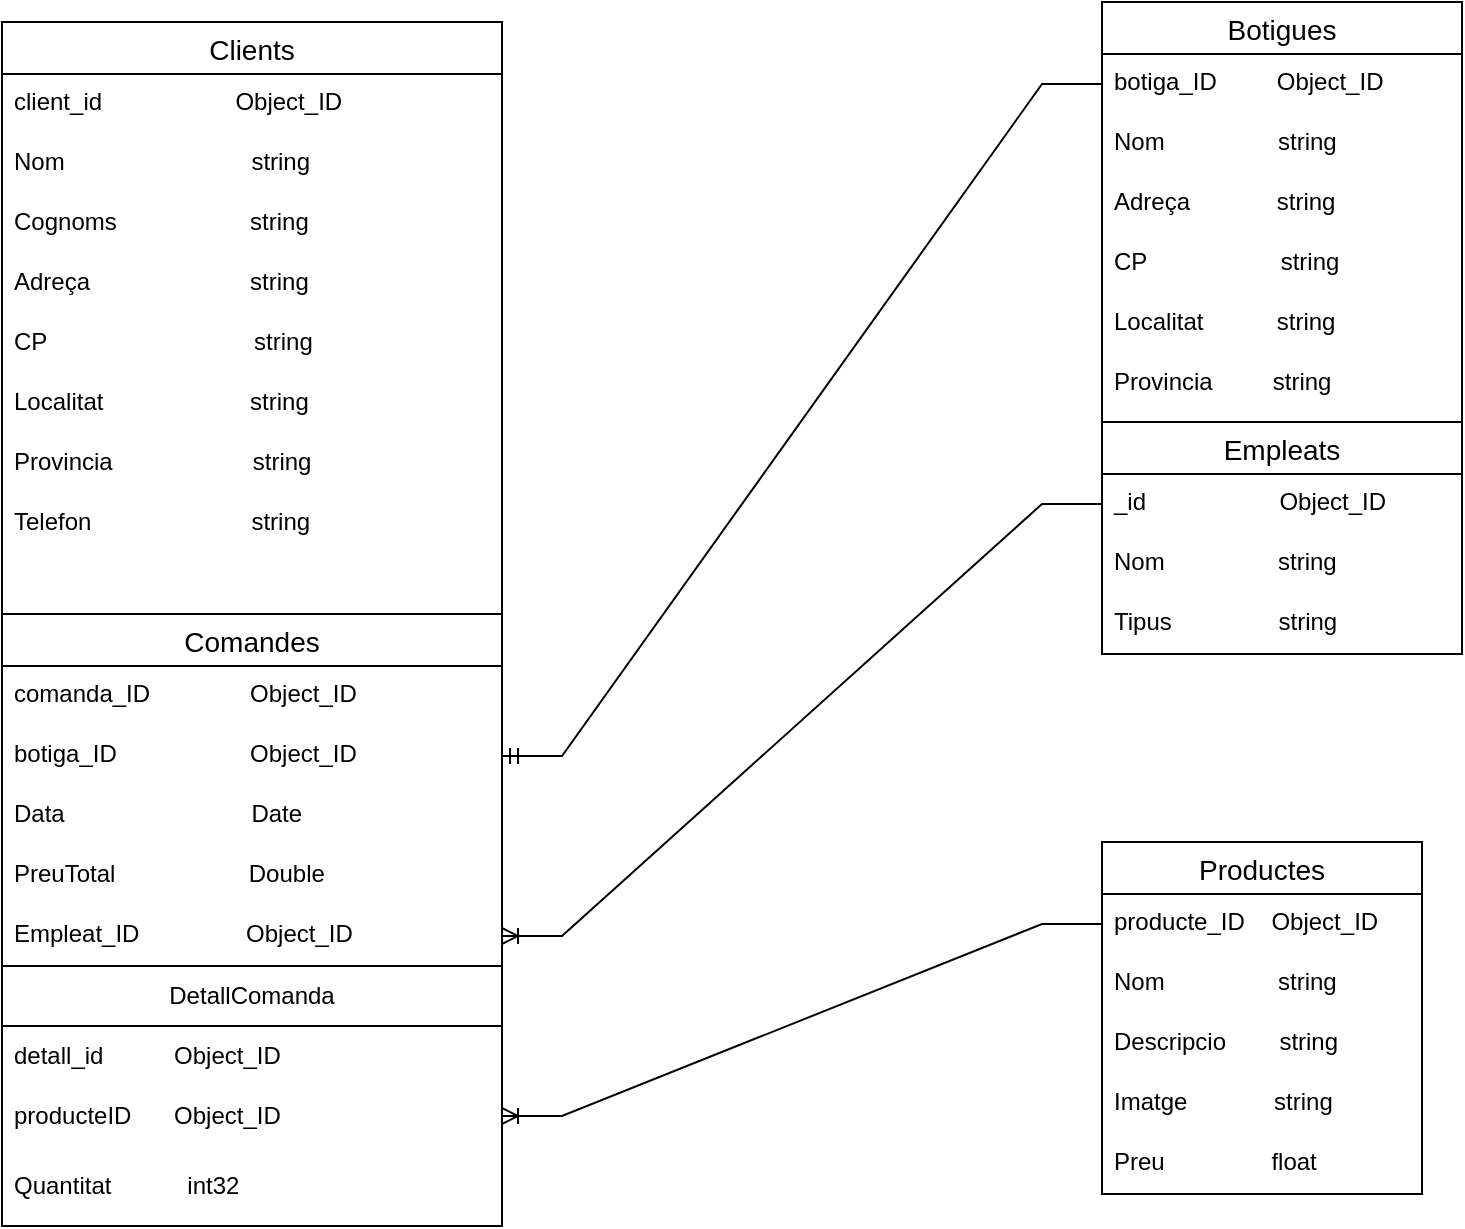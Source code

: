 <mxfile version="20.5.3" type="device"><diagram id="9aDehCo5hdhTySjYsrxN" name="Página-1"><mxGraphModel dx="1422" dy="882" grid="1" gridSize="10" guides="1" tooltips="1" connect="1" arrows="1" fold="1" page="1" pageScale="1" pageWidth="1169" pageHeight="827" math="0" shadow="0"><root><mxCell id="0"/><mxCell id="1" parent="0"/><mxCell id="5XBWz95MrWO_16-Lm51A-1" value="Clients" style="swimlane;fontStyle=0;childLayout=stackLayout;horizontal=1;startSize=26;horizontalStack=0;resizeParent=1;resizeParentMax=0;resizeLast=0;collapsible=1;marginBottom=0;align=center;fontSize=14;" parent="1" vertex="1"><mxGeometry x="90" y="110" width="250" height="602" as="geometry"/></mxCell><mxCell id="5XBWz95MrWO_16-Lm51A-2" value="client_id                    Object_ID" style="text;strokeColor=none;fillColor=none;spacingLeft=4;spacingRight=4;overflow=hidden;rotatable=0;points=[[0,0.5],[1,0.5]];portConstraint=eastwest;fontSize=12;" parent="5XBWz95MrWO_16-Lm51A-1" vertex="1"><mxGeometry y="26" width="250" height="30" as="geometry"/></mxCell><mxCell id="5XBWz95MrWO_16-Lm51A-3" value="Nom                            string" style="text;strokeColor=none;fillColor=none;spacingLeft=4;spacingRight=4;overflow=hidden;rotatable=0;points=[[0,0.5],[1,0.5]];portConstraint=eastwest;fontSize=12;" parent="5XBWz95MrWO_16-Lm51A-1" vertex="1"><mxGeometry y="56" width="250" height="30" as="geometry"/></mxCell><mxCell id="5XBWz95MrWO_16-Lm51A-4" value="Cognoms                    string" style="text;strokeColor=none;fillColor=none;spacingLeft=4;spacingRight=4;overflow=hidden;rotatable=0;points=[[0,0.5],[1,0.5]];portConstraint=eastwest;fontSize=12;" parent="5XBWz95MrWO_16-Lm51A-1" vertex="1"><mxGeometry y="86" width="250" height="30" as="geometry"/></mxCell><mxCell id="5XBWz95MrWO_16-Lm51A-17" value="Adreça                        string" style="text;strokeColor=none;fillColor=none;spacingLeft=4;spacingRight=4;overflow=hidden;rotatable=0;points=[[0,0.5],[1,0.5]];portConstraint=eastwest;fontSize=12;" parent="5XBWz95MrWO_16-Lm51A-1" vertex="1"><mxGeometry y="116" width="250" height="30" as="geometry"/></mxCell><mxCell id="5XBWz95MrWO_16-Lm51A-16" value="CP                               string" style="text;strokeColor=none;fillColor=none;spacingLeft=4;spacingRight=4;overflow=hidden;rotatable=0;points=[[0,0.5],[1,0.5]];portConstraint=eastwest;fontSize=12;" parent="5XBWz95MrWO_16-Lm51A-1" vertex="1"><mxGeometry y="146" width="250" height="30" as="geometry"/></mxCell><mxCell id="5XBWz95MrWO_16-Lm51A-15" value="Localitat                      string" style="text;strokeColor=none;fillColor=none;spacingLeft=4;spacingRight=4;overflow=hidden;rotatable=0;points=[[0,0.5],[1,0.5]];portConstraint=eastwest;fontSize=12;" parent="5XBWz95MrWO_16-Lm51A-1" vertex="1"><mxGeometry y="176" width="250" height="30" as="geometry"/></mxCell><mxCell id="5XBWz95MrWO_16-Lm51A-14" value="Provincia                     string" style="text;strokeColor=none;fillColor=none;spacingLeft=4;spacingRight=4;overflow=hidden;rotatable=0;points=[[0,0.5],[1,0.5]];portConstraint=eastwest;fontSize=12;" parent="5XBWz95MrWO_16-Lm51A-1" vertex="1"><mxGeometry y="206" width="250" height="30" as="geometry"/></mxCell><mxCell id="5XBWz95MrWO_16-Lm51A-13" value="Telefon                        string" style="text;strokeColor=none;fillColor=none;spacingLeft=4;spacingRight=4;overflow=hidden;rotatable=0;points=[[0,0.5],[1,0.5]];portConstraint=eastwest;fontSize=12;" parent="5XBWz95MrWO_16-Lm51A-1" vertex="1"><mxGeometry y="236" width="250" height="30" as="geometry"/></mxCell><mxCell id="5XBWz95MrWO_16-Lm51A-12" style="text;strokeColor=none;fillColor=none;spacingLeft=4;spacingRight=4;overflow=hidden;rotatable=0;points=[[0,0.5],[1,0.5]];portConstraint=eastwest;fontSize=12;" parent="5XBWz95MrWO_16-Lm51A-1" vertex="1"><mxGeometry y="266" width="250" height="30" as="geometry"/></mxCell><mxCell id="sRpDMnw212rXOnHz3jDp-22" value="Comandes" style="swimlane;fontStyle=0;childLayout=stackLayout;horizontal=1;startSize=26;horizontalStack=0;resizeParent=1;resizeParentMax=0;resizeLast=0;collapsible=1;marginBottom=0;align=center;fontSize=14;" parent="5XBWz95MrWO_16-Lm51A-1" vertex="1"><mxGeometry y="296" width="250" height="306" as="geometry"/></mxCell><mxCell id="sRpDMnw212rXOnHz3jDp-23" value="comanda_ID               Object_ID" style="text;strokeColor=none;fillColor=none;spacingLeft=4;spacingRight=4;overflow=hidden;rotatable=0;points=[[0,0.5],[1,0.5]];portConstraint=eastwest;fontSize=12;" parent="sRpDMnw212rXOnHz3jDp-22" vertex="1"><mxGeometry y="26" width="250" height="30" as="geometry"/></mxCell><mxCell id="tKBHTyklkf4dfOlkG9jX-11" value="botiga_ID                    Object_ID" style="text;strokeColor=none;fillColor=none;spacingLeft=4;spacingRight=4;overflow=hidden;rotatable=0;points=[[0,0.5],[1,0.5]];portConstraint=eastwest;fontSize=12;" vertex="1" parent="sRpDMnw212rXOnHz3jDp-22"><mxGeometry y="56" width="250" height="30" as="geometry"/></mxCell><mxCell id="sRpDMnw212rXOnHz3jDp-27" value="Data                            Date" style="text;strokeColor=none;fillColor=none;spacingLeft=4;spacingRight=4;overflow=hidden;rotatable=0;points=[[0,0.5],[1,0.5]];portConstraint=eastwest;fontSize=12;" parent="sRpDMnw212rXOnHz3jDp-22" vertex="1"><mxGeometry y="86" width="250" height="30" as="geometry"/></mxCell><mxCell id="sRpDMnw212rXOnHz3jDp-25" value="PreuTotal                    Double" style="text;strokeColor=none;fillColor=none;spacingLeft=4;spacingRight=4;overflow=hidden;rotatable=0;points=[[0,0.5],[1,0.5]];portConstraint=eastwest;fontSize=12;" parent="sRpDMnw212rXOnHz3jDp-22" vertex="1"><mxGeometry y="116" width="250" height="30" as="geometry"/></mxCell><mxCell id="sRpDMnw212rXOnHz3jDp-28" value="Empleat_ID                Object_ID" style="text;strokeColor=none;fillColor=none;spacingLeft=4;spacingRight=4;overflow=hidden;rotatable=0;points=[[0,0.5],[1,0.5]];portConstraint=eastwest;fontSize=12;" parent="sRpDMnw212rXOnHz3jDp-22" vertex="1"><mxGeometry y="146" width="250" height="30" as="geometry"/></mxCell><mxCell id="tKBHTyklkf4dfOlkG9jX-5" value="DetallComanda" style="swimlane;fontStyle=0;childLayout=stackLayout;horizontal=1;startSize=30;horizontalStack=0;resizeParent=1;resizeParentMax=0;resizeLast=0;collapsible=1;marginBottom=0;whiteSpace=wrap;html=1;" vertex="1" parent="sRpDMnw212rXOnHz3jDp-22"><mxGeometry y="176" width="250" height="130" as="geometry"/></mxCell><mxCell id="tKBHTyklkf4dfOlkG9jX-6" value="detall_id&lt;span style=&quot;white-space: pre;&quot;&gt;&#9;&lt;/span&gt;&lt;span style=&quot;white-space: pre;&quot;&gt;&#9;&lt;/span&gt;Object_ID" style="text;strokeColor=none;fillColor=none;align=left;verticalAlign=middle;spacingLeft=4;spacingRight=4;overflow=hidden;points=[[0,0.5],[1,0.5]];portConstraint=eastwest;rotatable=0;whiteSpace=wrap;html=1;" vertex="1" parent="tKBHTyklkf4dfOlkG9jX-5"><mxGeometry y="30" width="250" height="30" as="geometry"/></mxCell><mxCell id="tKBHTyklkf4dfOlkG9jX-7" value="producteID&lt;span style=&quot;white-space: pre;&quot;&gt;&#9;&lt;/span&gt;Object_ID" style="text;strokeColor=none;fillColor=none;align=left;verticalAlign=middle;spacingLeft=4;spacingRight=4;overflow=hidden;points=[[0,0.5],[1,0.5]];portConstraint=eastwest;rotatable=0;whiteSpace=wrap;html=1;" vertex="1" parent="tKBHTyklkf4dfOlkG9jX-5"><mxGeometry y="60" width="250" height="30" as="geometry"/></mxCell><mxCell id="tKBHTyklkf4dfOlkG9jX-8" value="Quantitat&lt;span style=&quot;white-space: pre;&quot;&gt;&#9;&lt;/span&gt;&lt;span style=&quot;white-space: pre;&quot;&gt;&#9;&lt;/span&gt;&amp;nbsp; int32" style="text;strokeColor=none;fillColor=none;align=left;verticalAlign=middle;spacingLeft=4;spacingRight=4;overflow=hidden;points=[[0,0.5],[1,0.5]];portConstraint=eastwest;rotatable=0;whiteSpace=wrap;html=1;" vertex="1" parent="tKBHTyklkf4dfOlkG9jX-5"><mxGeometry y="90" width="250" height="40" as="geometry"/></mxCell><mxCell id="sRpDMnw212rXOnHz3jDp-1" value="Botigues" style="swimlane;fontStyle=0;childLayout=stackLayout;horizontal=1;startSize=26;horizontalStack=0;resizeParent=1;resizeParentMax=0;resizeLast=0;collapsible=1;marginBottom=0;align=center;fontSize=14;" parent="1" vertex="1"><mxGeometry x="640" y="100" width="180" height="326" as="geometry"/></mxCell><mxCell id="sRpDMnw212rXOnHz3jDp-2" value="botiga_ID         Object_ID" style="text;strokeColor=none;fillColor=none;spacingLeft=4;spacingRight=4;overflow=hidden;rotatable=0;points=[[0,0.5],[1,0.5]];portConstraint=eastwest;fontSize=12;" parent="sRpDMnw212rXOnHz3jDp-1" vertex="1"><mxGeometry y="26" width="180" height="30" as="geometry"/></mxCell><mxCell id="sRpDMnw212rXOnHz3jDp-3" value="Nom                 string" style="text;strokeColor=none;fillColor=none;spacingLeft=4;spacingRight=4;overflow=hidden;rotatable=0;points=[[0,0.5],[1,0.5]];portConstraint=eastwest;fontSize=12;" parent="sRpDMnw212rXOnHz3jDp-1" vertex="1"><mxGeometry y="56" width="180" height="30" as="geometry"/></mxCell><mxCell id="sRpDMnw212rXOnHz3jDp-4" value="Adreça             string" style="text;strokeColor=none;fillColor=none;spacingLeft=4;spacingRight=4;overflow=hidden;rotatable=0;points=[[0,0.5],[1,0.5]];portConstraint=eastwest;fontSize=12;" parent="sRpDMnw212rXOnHz3jDp-1" vertex="1"><mxGeometry y="86" width="180" height="30" as="geometry"/></mxCell><mxCell id="sRpDMnw212rXOnHz3jDp-14" value="CP                    string" style="text;strokeColor=none;fillColor=none;spacingLeft=4;spacingRight=4;overflow=hidden;rotatable=0;points=[[0,0.5],[1,0.5]];portConstraint=eastwest;fontSize=12;" parent="sRpDMnw212rXOnHz3jDp-1" vertex="1"><mxGeometry y="116" width="180" height="30" as="geometry"/></mxCell><mxCell id="sRpDMnw212rXOnHz3jDp-13" value="Localitat           string" style="text;strokeColor=none;fillColor=none;spacingLeft=4;spacingRight=4;overflow=hidden;rotatable=0;points=[[0,0.5],[1,0.5]];portConstraint=eastwest;fontSize=12;" parent="sRpDMnw212rXOnHz3jDp-1" vertex="1"><mxGeometry y="146" width="180" height="30" as="geometry"/></mxCell><mxCell id="sRpDMnw212rXOnHz3jDp-12" value="Provincia         string" style="text;strokeColor=none;fillColor=none;spacingLeft=4;spacingRight=4;overflow=hidden;rotatable=0;points=[[0,0.5],[1,0.5]];portConstraint=eastwest;fontSize=12;" parent="sRpDMnw212rXOnHz3jDp-1" vertex="1"><mxGeometry y="176" width="180" height="34" as="geometry"/></mxCell><mxCell id="sRpDMnw212rXOnHz3jDp-17" value="Empleats" style="swimlane;fontStyle=0;childLayout=stackLayout;horizontal=1;startSize=26;horizontalStack=0;resizeParent=1;resizeParentMax=0;resizeLast=0;collapsible=1;marginBottom=0;align=center;fontSize=14;" parent="sRpDMnw212rXOnHz3jDp-1" vertex="1"><mxGeometry y="210" width="180" height="116" as="geometry"/></mxCell><mxCell id="sRpDMnw212rXOnHz3jDp-18" value="_id                    Object_ID" style="text;strokeColor=none;fillColor=none;spacingLeft=4;spacingRight=4;overflow=hidden;rotatable=0;points=[[0,0.5],[1,0.5]];portConstraint=eastwest;fontSize=12;" parent="sRpDMnw212rXOnHz3jDp-17" vertex="1"><mxGeometry y="26" width="180" height="30" as="geometry"/></mxCell><mxCell id="sRpDMnw212rXOnHz3jDp-19" value="Nom                  string" style="text;strokeColor=none;fillColor=none;spacingLeft=4;spacingRight=4;overflow=hidden;rotatable=0;points=[[0,0.5],[1,0.5]];portConstraint=eastwest;fontSize=12;" parent="sRpDMnw212rXOnHz3jDp-17" vertex="1"><mxGeometry y="56" width="180" height="30" as="geometry"/></mxCell><mxCell id="sRpDMnw212rXOnHz3jDp-20" value="Tipus                string" style="text;strokeColor=none;fillColor=none;spacingLeft=4;spacingRight=4;overflow=hidden;rotatable=0;points=[[0,0.5],[1,0.5]];portConstraint=eastwest;fontSize=12;" parent="sRpDMnw212rXOnHz3jDp-17" vertex="1"><mxGeometry y="86" width="180" height="30" as="geometry"/></mxCell><mxCell id="sRpDMnw212rXOnHz3jDp-5" value="Productes" style="swimlane;fontStyle=0;childLayout=stackLayout;horizontal=1;startSize=26;horizontalStack=0;resizeParent=1;resizeParentMax=0;resizeLast=0;collapsible=1;marginBottom=0;align=center;fontSize=14;" parent="1" vertex="1"><mxGeometry x="640" y="520" width="160" height="176" as="geometry"/></mxCell><mxCell id="sRpDMnw212rXOnHz3jDp-6" value="producte_ID    Object_ID" style="text;strokeColor=none;fillColor=none;spacingLeft=4;spacingRight=4;overflow=hidden;rotatable=0;points=[[0,0.5],[1,0.5]];portConstraint=eastwest;fontSize=12;" parent="sRpDMnw212rXOnHz3jDp-5" vertex="1"><mxGeometry y="26" width="160" height="30" as="geometry"/></mxCell><mxCell id="sRpDMnw212rXOnHz3jDp-7" value="Nom                  string" style="text;strokeColor=none;fillColor=none;spacingLeft=4;spacingRight=4;overflow=hidden;rotatable=0;points=[[0,0.5],[1,0.5]];portConstraint=eastwest;fontSize=12;" parent="sRpDMnw212rXOnHz3jDp-5" vertex="1"><mxGeometry y="56" width="160" height="30" as="geometry"/></mxCell><mxCell id="sRpDMnw212rXOnHz3jDp-8" value="Descripcio        string&#10;    &#10;" style="text;strokeColor=none;fillColor=none;spacingLeft=4;spacingRight=4;overflow=hidden;rotatable=0;points=[[0,0.5],[1,0.5]];portConstraint=eastwest;fontSize=12;" parent="sRpDMnw212rXOnHz3jDp-5" vertex="1"><mxGeometry y="86" width="160" height="30" as="geometry"/></mxCell><mxCell id="tKBHTyklkf4dfOlkG9jX-2" value="Imatge              string" style="text;strokeColor=none;fillColor=none;spacingLeft=4;spacingRight=4;overflow=hidden;rotatable=0;points=[[0,0.5],[1,0.5]];portConstraint=eastwest;fontSize=12;" vertex="1" parent="sRpDMnw212rXOnHz3jDp-5"><mxGeometry y="116" width="160" height="30" as="geometry"/></mxCell><mxCell id="tKBHTyklkf4dfOlkG9jX-1" value="Preu                float" style="text;strokeColor=none;fillColor=none;spacingLeft=4;spacingRight=4;overflow=hidden;rotatable=0;points=[[0,0.5],[1,0.5]];portConstraint=eastwest;fontSize=12;" vertex="1" parent="sRpDMnw212rXOnHz3jDp-5"><mxGeometry y="146" width="160" height="30" as="geometry"/></mxCell><mxCell id="tKBHTyklkf4dfOlkG9jX-9" value="" style="edgeStyle=entityRelationEdgeStyle;fontSize=12;html=1;endArrow=ERoneToMany;rounded=0;" edge="1" parent="1" source="sRpDMnw212rXOnHz3jDp-6" target="tKBHTyklkf4dfOlkG9jX-7"><mxGeometry width="100" height="100" relative="1" as="geometry"><mxPoint x="530" y="500" as="sourcePoint"/><mxPoint x="430" y="360" as="targetPoint"/></mxGeometry></mxCell><mxCell id="tKBHTyklkf4dfOlkG9jX-10" value="" style="edgeStyle=entityRelationEdgeStyle;fontSize=12;html=1;endArrow=ERoneToMany;rounded=0;entryX=1;entryY=0.5;entryDx=0;entryDy=0;" edge="1" parent="1" source="sRpDMnw212rXOnHz3jDp-18" target="sRpDMnw212rXOnHz3jDp-28"><mxGeometry width="100" height="100" relative="1" as="geometry"><mxPoint x="530" y="500" as="sourcePoint"/><mxPoint x="630" y="400" as="targetPoint"/></mxGeometry></mxCell><mxCell id="tKBHTyklkf4dfOlkG9jX-12" value="" style="edgeStyle=entityRelationEdgeStyle;fontSize=12;html=1;endArrow=ERmandOne;rounded=0;" edge="1" parent="1" source="sRpDMnw212rXOnHz3jDp-2" target="tKBHTyklkf4dfOlkG9jX-11"><mxGeometry width="100" height="100" relative="1" as="geometry"><mxPoint x="530" y="500" as="sourcePoint"/><mxPoint x="630" y="400" as="targetPoint"/></mxGeometry></mxCell></root></mxGraphModel></diagram></mxfile>